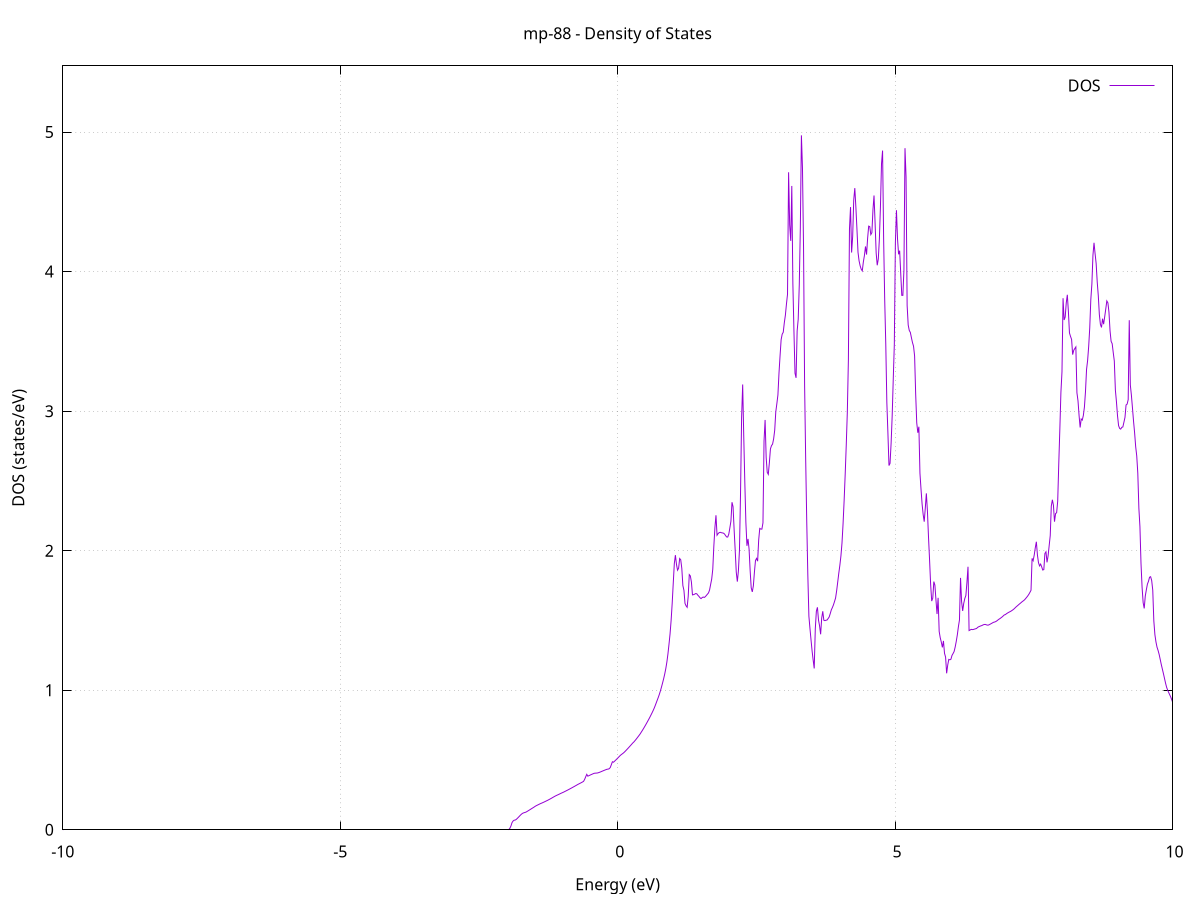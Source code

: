 set title 'mp-88 - Density of States'
set xlabel 'Energy (eV)'
set ylabel 'DOS (states/eV)'
set grid
set xrange [-10:10]
set yrange [0:5.474]
set xzeroaxis lt -1
set terminal png size 800,600
set output 'mp-88_dos_gnuplot.png'
plot '-' using 1:2 with lines title 'DOS'
-22.247900 0.000000
-22.228600 0.000000
-22.209400 0.000000
-22.190100 0.000000
-22.170900 0.000000
-22.151700 0.000000
-22.132400 0.000000
-22.113200 0.000000
-22.093900 0.000000
-22.074700 0.000000
-22.055400 0.000000
-22.036200 0.000000
-22.016900 0.000000
-21.997700 0.000000
-21.978400 0.000000
-21.959200 0.000000
-21.939900 0.000000
-21.920700 0.000000
-21.901400 0.000000
-21.882200 0.000000
-21.862900 0.000000
-21.843700 0.000000
-21.824500 0.000000
-21.805200 0.000000
-21.786000 0.000000
-21.766700 0.000000
-21.747500 0.000000
-21.728200 0.000000
-21.709000 0.000000
-21.689700 0.000000
-21.670500 0.000000
-21.651200 0.000000
-21.632000 0.000000
-21.612700 0.000000
-21.593500 0.000000
-21.574200 0.000000
-21.555000 0.000000
-21.535800 0.000000
-21.516500 0.000000
-21.497300 0.000000
-21.478000 0.000000
-21.458800 0.000000
-21.439500 0.000000
-21.420300 0.000000
-21.401000 0.000000
-21.381800 0.000000
-21.362500 0.000000
-21.343300 0.000000
-21.324000 0.000000
-21.304800 0.000000
-21.285500 0.000000
-21.266300 0.000000
-21.247000 0.000000
-21.227800 0.000000
-21.208600 0.000000
-21.189300 0.000000
-21.170100 0.000000
-21.150800 0.000000
-21.131600 0.000000
-21.112300 0.000000
-21.093100 0.000000
-21.073800 0.000000
-21.054600 0.000000
-21.035300 0.000000
-21.016100 0.000000
-20.996800 0.000000
-20.977600 0.000000
-20.958300 0.000000
-20.939100 0.000000
-20.919900 0.000000
-20.900600 0.000000
-20.881400 0.000000
-20.862100 0.000000
-20.842900 0.000000
-20.823600 0.000000
-20.804400 0.000000
-20.785100 0.000000
-20.765900 0.000000
-20.746600 0.000000
-20.727400 0.000000
-20.708100 0.000000
-20.688900 0.000000
-20.669600 0.000000
-20.650400 0.000000
-20.631100 0.000000
-20.611900 0.000000
-20.592700 0.000000
-20.573400 0.000000
-20.554200 0.000000
-20.534900 0.000000
-20.515700 0.000000
-20.496400 0.018000
-20.477200 0.755700
-20.457900 1.134000
-20.438700 1.608800
-20.419400 6.933100
-20.400200 10.920800
-20.380900 15.797700
-20.361700 26.006700
-20.342400 25.669400
-20.323200 17.732900
-20.304000 15.192400
-20.284700 10.838400
-20.265500 9.467700
-20.246200 12.002000
-20.227000 12.564500
-20.207700 8.863200
-20.188500 11.339300
-20.169200 15.395300
-20.150000 12.627800
-20.130700 12.454200
-20.111500 14.315300
-20.092200 16.291600
-20.073000 22.009800
-20.053700 23.090000
-20.034500 23.375200
-20.015200 24.062200
-19.996000 24.265600
-19.976800 24.472500
-19.957500 31.044300
-19.938300 34.363700
-19.919000 33.205300
-19.899800 47.838200
-19.880500 29.616200
-19.861300 19.227200
-19.842000 13.505700
-19.822800 5.199500
-19.803500 2.704200
-19.784300 1.333600
-19.765000 0.000000
-19.745800 0.000000
-19.726500 0.000000
-19.707300 0.000000
-19.688100 0.000000
-19.668800 0.000000
-19.649600 0.000000
-19.630300 0.000000
-19.611100 0.000000
-19.591800 0.000000
-19.572600 0.000000
-19.553300 0.000000
-19.534100 0.000000
-19.514800 0.000000
-19.495600 0.000000
-19.476300 0.000000
-19.457100 0.000000
-19.437800 0.000000
-19.418600 0.000000
-19.399300 0.000000
-19.380100 0.000000
-19.360900 0.000000
-19.341600 0.000000
-19.322400 0.000000
-19.303100 0.000000
-19.283900 0.000000
-19.264600 0.000000
-19.245400 0.000000
-19.226100 0.000000
-19.206900 0.000000
-19.187600 0.000000
-19.168400 0.000000
-19.149100 0.000000
-19.129900 0.000000
-19.110600 0.000000
-19.091400 0.000000
-19.072200 0.000000
-19.052900 0.000000
-19.033700 0.000000
-19.014400 0.000000
-18.995200 0.000000
-18.975900 0.000000
-18.956700 0.000000
-18.937400 0.000000
-18.918200 0.000000
-18.898900 0.000000
-18.879700 0.000000
-18.860400 0.000000
-18.841200 0.000000
-18.821900 0.000000
-18.802700 0.000000
-18.783500 0.000000
-18.764200 0.000000
-18.745000 0.000000
-18.725700 0.000000
-18.706500 0.000000
-18.687200 0.000000
-18.668000 0.000000
-18.648700 0.000000
-18.629500 0.000000
-18.610200 0.000000
-18.591000 0.000000
-18.571700 0.000000
-18.552500 0.000000
-18.533200 0.000000
-18.514000 0.000000
-18.494700 0.000000
-18.475500 0.000000
-18.456300 0.000000
-18.437000 0.000000
-18.417800 0.000000
-18.398500 0.000000
-18.379300 0.000000
-18.360000 0.000000
-18.340800 0.000000
-18.321500 0.000000
-18.302300 0.000000
-18.283000 0.000000
-18.263800 0.000000
-18.244500 0.000000
-18.225300 0.000000
-18.206000 0.000000
-18.186800 0.000000
-18.167600 0.000000
-18.148300 0.000000
-18.129100 0.000000
-18.109800 0.000000
-18.090600 0.000000
-18.071300 0.000000
-18.052100 0.000000
-18.032800 0.000000
-18.013600 0.000000
-17.994300 0.000000
-17.975100 0.000000
-17.955800 0.000000
-17.936600 0.000000
-17.917300 0.000000
-17.898100 0.000000
-17.878800 0.000000
-17.859600 0.000000
-17.840400 0.000000
-17.821100 0.000000
-17.801900 0.000000
-17.782600 0.000000
-17.763400 0.000000
-17.744100 0.000000
-17.724900 0.000000
-17.705600 0.000000
-17.686400 0.000000
-17.667100 0.000000
-17.647900 0.000000
-17.628600 0.000000
-17.609400 0.000000
-17.590100 0.000000
-17.570900 0.000000
-17.551700 0.000000
-17.532400 0.000000
-17.513200 0.000000
-17.493900 0.000000
-17.474700 0.000000
-17.455400 0.000000
-17.436200 0.000000
-17.416900 0.000000
-17.397700 0.000000
-17.378400 0.000000
-17.359200 0.000000
-17.339900 0.000000
-17.320700 0.000000
-17.301400 0.000000
-17.282200 0.000000
-17.262900 0.000000
-17.243700 0.000000
-17.224500 0.000000
-17.205200 0.000000
-17.186000 0.000000
-17.166700 0.000000
-17.147500 0.000000
-17.128200 0.000000
-17.109000 0.000000
-17.089700 0.000000
-17.070500 0.000000
-17.051200 0.000000
-17.032000 0.000000
-17.012700 0.000000
-16.993500 0.000000
-16.974200 0.000000
-16.955000 0.000000
-16.935800 0.000000
-16.916500 0.000000
-16.897300 0.000000
-16.878000 0.000000
-16.858800 0.000000
-16.839500 0.000000
-16.820300 0.000000
-16.801000 0.000000
-16.781800 0.000000
-16.762500 0.000000
-16.743300 0.000000
-16.724000 0.000000
-16.704800 0.000000
-16.685500 0.000000
-16.666300 0.000000
-16.647000 0.000000
-16.627800 0.000000
-16.608600 0.000000
-16.589300 0.000000
-16.570100 0.000000
-16.550800 0.000000
-16.531600 0.000000
-16.512300 0.000000
-16.493100 0.000000
-16.473800 0.000000
-16.454600 0.000000
-16.435300 0.000000
-16.416100 0.000000
-16.396800 0.000000
-16.377600 0.000000
-16.358300 0.000000
-16.339100 0.000000
-16.319900 0.000000
-16.300600 0.000000
-16.281400 0.000000
-16.262100 0.000000
-16.242900 0.000000
-16.223600 0.000000
-16.204400 0.000000
-16.185100 0.000000
-16.165900 0.000000
-16.146600 0.000000
-16.127400 0.000000
-16.108100 0.000000
-16.088900 0.000000
-16.069600 0.000000
-16.050400 0.000000
-16.031100 0.000000
-16.011900 0.000000
-15.992700 0.000000
-15.973400 0.000000
-15.954200 0.000000
-15.934900 0.000000
-15.915700 0.000000
-15.896400 0.000000
-15.877200 0.000000
-15.857900 0.000000
-15.838700 0.000000
-15.819400 0.000000
-15.800200 0.000000
-15.780900 0.000000
-15.761700 0.000000
-15.742400 0.000000
-15.723200 0.000000
-15.704000 0.000000
-15.684700 0.000000
-15.665500 0.000000
-15.646200 0.000000
-15.627000 0.000000
-15.607700 0.000000
-15.588500 0.000000
-15.569200 0.000000
-15.550000 0.000000
-15.530700 0.000000
-15.511500 0.000000
-15.492200 0.000000
-15.473000 0.000000
-15.453700 0.000000
-15.434500 0.000000
-15.415200 0.000000
-15.396000 0.000000
-15.376800 0.000000
-15.357500 0.000000
-15.338300 0.000000
-15.319000 0.000000
-15.299800 0.000000
-15.280500 0.000000
-15.261300 0.000000
-15.242000 0.000000
-15.222800 0.000000
-15.203500 0.000000
-15.184300 0.000000
-15.165000 0.000000
-15.145800 0.000000
-15.126500 0.000000
-15.107300 0.000000
-15.088100 0.000000
-15.068800 0.000000
-15.049600 0.000000
-15.030300 0.000000
-15.011100 0.000000
-14.991800 0.000000
-14.972600 0.000000
-14.953300 0.000000
-14.934100 0.000000
-14.914800 0.000000
-14.895600 0.000000
-14.876300 0.000000
-14.857100 0.000000
-14.837800 0.000000
-14.818600 0.000000
-14.799400 0.000000
-14.780100 0.000000
-14.760900 0.000000
-14.741600 0.000000
-14.722400 0.000000
-14.703100 0.000000
-14.683900 0.000000
-14.664600 0.000000
-14.645400 0.000000
-14.626100 0.000000
-14.606900 0.000000
-14.587600 0.000000
-14.568400 0.000000
-14.549100 0.000000
-14.529900 0.000000
-14.510600 0.000000
-14.491400 0.000000
-14.472200 0.000000
-14.452900 0.000000
-14.433700 0.000000
-14.414400 0.000000
-14.395200 0.000000
-14.375900 0.000000
-14.356700 0.000000
-14.337400 0.000000
-14.318200 0.000000
-14.298900 0.000000
-14.279700 0.000000
-14.260400 0.000000
-14.241200 0.000000
-14.221900 0.000000
-14.202700 0.000000
-14.183500 0.000000
-14.164200 0.000000
-14.145000 0.000000
-14.125700 0.000000
-14.106500 0.000000
-14.087200 0.000000
-14.068000 0.000000
-14.048700 0.000000
-14.029500 0.000000
-14.010200 0.000000
-13.991000 0.000000
-13.971700 0.000000
-13.952500 0.000000
-13.933200 0.000000
-13.914000 0.000000
-13.894700 0.000000
-13.875500 0.000000
-13.856300 0.000000
-13.837000 0.000000
-13.817800 0.000000
-13.798500 0.000000
-13.779300 0.000000
-13.760000 0.000000
-13.740800 0.000000
-13.721500 0.000000
-13.702300 0.000000
-13.683000 0.000000
-13.663800 0.000000
-13.644500 0.000000
-13.625300 0.000000
-13.606000 0.000000
-13.586800 0.000000
-13.567600 0.000000
-13.548300 0.000000
-13.529100 0.000000
-13.509800 0.000000
-13.490600 0.000000
-13.471300 0.000000
-13.452100 0.000000
-13.432800 0.000000
-13.413600 0.000000
-13.394300 0.000000
-13.375100 0.000000
-13.355800 0.000000
-13.336600 0.000000
-13.317300 0.000000
-13.298100 0.000000
-13.278800 0.000000
-13.259600 0.000000
-13.240400 0.000000
-13.221100 0.000000
-13.201900 0.000000
-13.182600 0.000000
-13.163400 0.000000
-13.144100 0.000000
-13.124900 0.000000
-13.105600 0.000000
-13.086400 0.000000
-13.067100 0.000000
-13.047900 0.000000
-13.028600 0.000000
-13.009400 0.000000
-12.990100 0.000000
-12.970900 0.000000
-12.951700 0.000000
-12.932400 0.000000
-12.913200 0.000000
-12.893900 0.000000
-12.874700 0.000000
-12.855400 0.000000
-12.836200 0.000000
-12.816900 0.000000
-12.797700 0.000000
-12.778400 0.000000
-12.759200 0.000000
-12.739900 0.000000
-12.720700 0.000000
-12.701400 0.000000
-12.682200 0.000000
-12.662900 0.000000
-12.643700 0.000000
-12.624500 0.000000
-12.605200 0.000000
-12.586000 0.000000
-12.566700 0.000000
-12.547500 0.000000
-12.528200 0.000000
-12.509000 0.000000
-12.489700 0.000000
-12.470500 0.000000
-12.451200 0.000000
-12.432000 0.000000
-12.412700 0.000000
-12.393500 0.000000
-12.374200 0.000000
-12.355000 0.000000
-12.335800 0.000000
-12.316500 0.000000
-12.297300 0.000000
-12.278000 0.000000
-12.258800 0.000000
-12.239500 0.000000
-12.220300 0.000000
-12.201000 0.000000
-12.181800 0.000000
-12.162500 0.000000
-12.143300 0.000000
-12.124000 0.000000
-12.104800 0.000000
-12.085500 0.000000
-12.066300 0.000000
-12.047000 0.000000
-12.027800 0.000000
-12.008600 0.000000
-11.989300 0.000000
-11.970100 0.000000
-11.950800 0.000000
-11.931600 0.000000
-11.912300 0.000000
-11.893100 0.000000
-11.873800 0.000000
-11.854600 0.000000
-11.835300 0.000000
-11.816100 0.000000
-11.796800 0.000000
-11.777600 0.000000
-11.758300 0.000000
-11.739100 0.000000
-11.719900 0.000000
-11.700600 0.000000
-11.681400 0.000000
-11.662100 0.000000
-11.642900 0.000000
-11.623600 0.000000
-11.604400 0.000000
-11.585100 0.000000
-11.565900 0.000000
-11.546600 0.000000
-11.527400 0.000000
-11.508100 0.000000
-11.488900 0.000000
-11.469600 0.000000
-11.450400 0.000000
-11.431100 0.000000
-11.411900 0.000000
-11.392700 0.000000
-11.373400 0.000000
-11.354200 0.000000
-11.334900 0.000000
-11.315700 0.000000
-11.296400 0.000000
-11.277200 0.000000
-11.257900 0.000000
-11.238700 0.000000
-11.219400 0.000000
-11.200200 0.000000
-11.180900 0.000000
-11.161700 0.000000
-11.142400 0.000000
-11.123200 0.000000
-11.104000 0.000000
-11.084700 0.000000
-11.065500 0.000000
-11.046200 0.000000
-11.027000 0.000000
-11.007700 0.000000
-10.988500 0.000000
-10.969200 0.000000
-10.950000 0.000000
-10.930700 0.000000
-10.911500 0.000000
-10.892200 0.000000
-10.873000 0.000000
-10.853700 0.000000
-10.834500 0.000000
-10.815300 0.000000
-10.796000 0.000000
-10.776800 0.000000
-10.757500 0.000000
-10.738300 0.000000
-10.719000 0.000000
-10.699800 0.000000
-10.680500 0.000000
-10.661300 0.000000
-10.642000 0.000000
-10.622800 0.000000
-10.603500 0.000000
-10.584300 0.000000
-10.565000 0.000000
-10.545800 0.000000
-10.526500 0.000000
-10.507300 0.000000
-10.488100 0.000000
-10.468800 0.000000
-10.449600 0.000000
-10.430300 0.000000
-10.411100 0.000000
-10.391800 0.000000
-10.372600 0.000000
-10.353300 0.000000
-10.334100 0.000000
-10.314800 0.000000
-10.295600 0.000000
-10.276300 0.000000
-10.257100 0.000000
-10.237800 0.000000
-10.218600 0.000000
-10.199400 0.000000
-10.180100 0.000000
-10.160900 0.000000
-10.141600 0.000000
-10.122400 0.000000
-10.103100 0.000000
-10.083900 0.000000
-10.064600 0.000000
-10.045400 0.000000
-10.026100 0.000000
-10.006900 0.000000
-9.987600 0.000000
-9.968400 0.000000
-9.949100 0.000000
-9.929900 0.000000
-9.910600 0.000000
-9.891400 0.000000
-9.872200 0.000000
-9.852900 0.000000
-9.833700 0.000000
-9.814400 0.000000
-9.795200 0.000000
-9.775900 0.000000
-9.756700 0.000000
-9.737400 0.000000
-9.718200 0.000000
-9.698900 0.000000
-9.679700 0.000000
-9.660400 0.000000
-9.641200 0.000000
-9.621900 0.000000
-9.602700 0.000000
-9.583500 0.000000
-9.564200 0.000000
-9.545000 0.000000
-9.525700 0.000000
-9.506500 0.000000
-9.487200 0.000000
-9.468000 0.000000
-9.448700 0.000000
-9.429500 0.000000
-9.410200 0.000000
-9.391000 0.000000
-9.371700 0.000000
-9.352500 0.000000
-9.333200 0.000000
-9.314000 0.000000
-9.294700 0.000000
-9.275500 0.000000
-9.256300 0.000000
-9.237000 0.000000
-9.217800 0.000000
-9.198500 0.000000
-9.179300 0.000000
-9.160000 0.000000
-9.140800 0.000000
-9.121500 0.000000
-9.102300 0.000000
-9.083000 0.000000
-9.063800 0.000000
-9.044500 0.000000
-9.025300 0.000000
-9.006000 0.000000
-8.986800 0.000000
-8.967600 0.000000
-8.948300 0.000000
-8.929100 0.000000
-8.909800 0.000000
-8.890600 0.000000
-8.871300 0.000000
-8.852100 0.000000
-8.832800 0.000000
-8.813600 0.000000
-8.794300 0.000000
-8.775100 0.000000
-8.755800 0.000000
-8.736600 0.000000
-8.717300 0.000000
-8.698100 0.000000
-8.678800 0.000000
-8.659600 0.000000
-8.640400 0.000000
-8.621100 0.000000
-8.601900 0.000000
-8.582600 0.000000
-8.563400 0.000000
-8.544100 0.000000
-8.524900 0.000000
-8.505600 0.000000
-8.486400 0.000000
-8.467100 0.000000
-8.447900 0.000000
-8.428600 0.000000
-8.409400 0.000000
-8.390100 0.000000
-8.370900 0.000000
-8.351700 0.000000
-8.332400 0.000000
-8.313200 0.000000
-8.293900 0.000000
-8.274700 0.000000
-8.255400 0.000000
-8.236200 0.000000
-8.216900 0.000000
-8.197700 0.000000
-8.178400 0.000000
-8.159200 0.000000
-8.139900 0.000000
-8.120700 0.000000
-8.101400 0.000000
-8.082200 0.000000
-8.062900 0.000000
-8.043700 0.000000
-8.024500 0.000000
-8.005200 0.000000
-7.986000 0.000000
-7.966700 0.000000
-7.947500 0.000000
-7.928200 0.000000
-7.909000 0.000000
-7.889700 0.000000
-7.870500 0.000000
-7.851200 0.000000
-7.832000 0.000000
-7.812700 0.000000
-7.793500 0.000000
-7.774200 0.000000
-7.755000 0.000000
-7.735800 0.000000
-7.716500 0.000000
-7.697300 0.000000
-7.678000 0.000000
-7.658800 0.000000
-7.639500 0.000000
-7.620300 0.000000
-7.601000 0.000000
-7.581800 0.000000
-7.562500 0.000000
-7.543300 0.000000
-7.524000 0.000000
-7.504800 0.000000
-7.485500 0.000000
-7.466300 0.000000
-7.447100 0.000000
-7.427800 0.000000
-7.408600 0.000000
-7.389300 0.000000
-7.370100 0.000000
-7.350800 0.000000
-7.331600 0.000000
-7.312300 0.000000
-7.293100 0.000000
-7.273800 0.000000
-7.254600 0.000000
-7.235300 0.000000
-7.216100 0.000000
-7.196800 0.000000
-7.177600 0.000000
-7.158300 0.000000
-7.139100 0.000000
-7.119900 0.000000
-7.100600 0.000000
-7.081400 0.000000
-7.062100 0.000000
-7.042900 0.000000
-7.023600 0.000000
-7.004400 0.000000
-6.985100 0.000000
-6.965900 0.000000
-6.946600 0.000000
-6.927400 0.000000
-6.908100 0.000000
-6.888900 0.000000
-6.869600 0.000000
-6.850400 0.000000
-6.831200 0.000000
-6.811900 0.000000
-6.792700 0.000000
-6.773400 0.000000
-6.754200 0.000000
-6.734900 0.000000
-6.715700 0.000000
-6.696400 0.000000
-6.677200 0.000000
-6.657900 0.000000
-6.638700 0.000000
-6.619400 0.000000
-6.600200 0.000000
-6.580900 0.000000
-6.561700 0.000000
-6.542400 0.000000
-6.523200 0.000000
-6.504000 0.000000
-6.484700 0.000000
-6.465500 0.000000
-6.446200 0.000000
-6.427000 0.000000
-6.407700 0.000000
-6.388500 0.000000
-6.369200 0.000000
-6.350000 0.000000
-6.330700 0.000000
-6.311500 0.000000
-6.292200 0.000000
-6.273000 0.000000
-6.253700 0.000000
-6.234500 0.000000
-6.215300 0.000000
-6.196000 0.000000
-6.176800 0.000000
-6.157500 0.000000
-6.138300 0.000000
-6.119000 0.000000
-6.099800 0.000000
-6.080500 0.000000
-6.061300 0.000000
-6.042000 0.000000
-6.022800 0.000000
-6.003500 0.000000
-5.984300 0.000000
-5.965000 0.000000
-5.945800 0.000000
-5.926500 0.000000
-5.907300 0.000000
-5.888100 0.000000
-5.868800 0.000000
-5.849600 0.000000
-5.830300 0.000000
-5.811100 0.000000
-5.791800 0.000000
-5.772600 0.000000
-5.753300 0.000000
-5.734100 0.000000
-5.714800 0.000000
-5.695600 0.000000
-5.676300 0.000000
-5.657100 0.000000
-5.637800 0.000000
-5.618600 0.000000
-5.599400 0.000000
-5.580100 0.000000
-5.560900 0.000000
-5.541600 0.000000
-5.522400 0.000000
-5.503100 0.000000
-5.483900 0.000000
-5.464600 0.000000
-5.445400 0.000000
-5.426100 0.000000
-5.406900 0.000000
-5.387600 0.000000
-5.368400 0.000000
-5.349100 0.000000
-5.329900 0.000000
-5.310600 0.000000
-5.291400 0.000000
-5.272200 0.000000
-5.252900 0.000000
-5.233700 0.000000
-5.214400 0.000000
-5.195200 0.000000
-5.175900 0.000000
-5.156700 0.000000
-5.137400 0.000000
-5.118200 0.000000
-5.098900 0.000000
-5.079700 0.000000
-5.060400 0.000000
-5.041200 0.000000
-5.021900 0.000000
-5.002700 0.000000
-4.983500 0.000000
-4.964200 0.000000
-4.945000 0.000000
-4.925700 0.000000
-4.906500 0.000000
-4.887200 0.000000
-4.868000 0.000000
-4.848700 0.000000
-4.829500 0.000000
-4.810200 0.000000
-4.791000 0.000000
-4.771700 0.000000
-4.752500 0.000000
-4.733200 0.000000
-4.714000 0.000000
-4.694700 0.000000
-4.675500 0.000000
-4.656300 0.000000
-4.637000 0.000000
-4.617800 0.000000
-4.598500 0.000000
-4.579300 0.000000
-4.560000 0.000000
-4.540800 0.000000
-4.521500 0.000000
-4.502300 0.000000
-4.483000 0.000000
-4.463800 0.000000
-4.444500 0.000000
-4.425300 0.000000
-4.406000 0.000000
-4.386800 0.000000
-4.367600 0.000000
-4.348300 0.000000
-4.329100 0.000000
-4.309800 0.000000
-4.290600 0.000000
-4.271300 0.000000
-4.252100 0.000000
-4.232800 0.000000
-4.213600 0.000000
-4.194300 0.000000
-4.175100 0.000000
-4.155800 0.000000
-4.136600 0.000000
-4.117300 0.000000
-4.098100 0.000000
-4.078800 0.000000
-4.059600 0.000000
-4.040400 0.000000
-4.021100 0.000000
-4.001900 0.000000
-3.982600 0.000000
-3.963400 0.000000
-3.944100 0.000000
-3.924900 0.000000
-3.905600 0.000000
-3.886400 0.000000
-3.867100 0.000000
-3.847900 0.000000
-3.828600 0.000000
-3.809400 0.000000
-3.790100 0.000000
-3.770900 0.000000
-3.751700 0.000000
-3.732400 0.000000
-3.713200 0.000000
-3.693900 0.000000
-3.674700 0.000000
-3.655400 0.000000
-3.636200 0.000000
-3.616900 0.000000
-3.597700 0.000000
-3.578400 0.000000
-3.559200 0.000000
-3.539900 0.000000
-3.520700 0.000000
-3.501400 0.000000
-3.482200 0.000000
-3.463000 0.000000
-3.443700 0.000000
-3.424500 0.000000
-3.405200 0.000000
-3.386000 0.000000
-3.366700 0.000000
-3.347500 0.000000
-3.328200 0.000000
-3.309000 0.000000
-3.289700 0.000000
-3.270500 0.000000
-3.251200 0.000000
-3.232000 0.000000
-3.212700 0.000000
-3.193500 0.000000
-3.174200 0.000000
-3.155000 0.000000
-3.135800 0.000000
-3.116500 0.000000
-3.097300 0.000000
-3.078000 0.000000
-3.058800 0.000000
-3.039500 0.000000
-3.020300 0.000000
-3.001000 0.000000
-2.981800 0.000000
-2.962500 0.000000
-2.943300 0.000000
-2.924000 0.000000
-2.904800 0.000000
-2.885500 0.000000
-2.866300 0.000000
-2.847100 0.000000
-2.827800 0.000000
-2.808600 0.000000
-2.789300 0.000000
-2.770100 0.000000
-2.750800 0.000000
-2.731600 0.000000
-2.712300 0.000000
-2.693100 0.000000
-2.673800 0.000000
-2.654600 0.000000
-2.635300 0.000000
-2.616100 0.000000
-2.596800 0.000000
-2.577600 0.000000
-2.558300 0.000000
-2.539100 0.000000
-2.519900 0.000000
-2.500600 0.000000
-2.481400 0.000000
-2.462100 0.000000
-2.442900 0.000000
-2.423600 0.000000
-2.404400 0.000000
-2.385100 0.000000
-2.365900 0.000000
-2.346600 0.000000
-2.327400 0.000000
-2.308100 0.000000
-2.288900 0.000000
-2.269600 0.000000
-2.250400 0.000000
-2.231200 0.000000
-2.211900 0.000000
-2.192700 0.000000
-2.173400 0.000000
-2.154200 0.000000
-2.134900 0.000000
-2.115700 0.000000
-2.096400 0.000000
-2.077200 0.000000
-2.057900 0.000000
-2.038700 0.000000
-2.019400 0.000000
-2.000200 0.000000
-1.980900 0.000000
-1.961700 0.001700
-1.942400 0.010600
-1.923200 0.027100
-1.904000 0.050900
-1.884700 0.062700
-1.865500 0.068400
-1.846200 0.069700
-1.827000 0.074300
-1.807700 0.081800
-1.788500 0.089600
-1.769200 0.097600
-1.750000 0.105700
-1.730700 0.112800
-1.711500 0.118300
-1.692200 0.121600
-1.673000 0.123800
-1.653700 0.126400
-1.634500 0.130700
-1.615300 0.135400
-1.596000 0.140200
-1.576800 0.145000
-1.557500 0.149800
-1.538300 0.154600
-1.519000 0.159400
-1.499800 0.164400
-1.480500 0.169600
-1.461300 0.173600
-1.442000 0.177500
-1.422800 0.181200
-1.403500 0.185100
-1.384300 0.188600
-1.365000 0.191700
-1.345800 0.195200
-1.326500 0.198700
-1.307300 0.202400
-1.288100 0.206100
-1.268800 0.209800
-1.249600 0.213700
-1.230300 0.217800
-1.211100 0.222000
-1.191800 0.226300
-1.172600 0.230700
-1.153300 0.235200
-1.134100 0.239600
-1.114800 0.243600
-1.095600 0.247300
-1.076300 0.250700
-1.057100 0.254300
-1.037800 0.258100
-1.018600 0.261800
-0.999400 0.265200
-0.980100 0.268600
-0.960900 0.272400
-0.941600 0.276300
-0.922400 0.280200
-0.903100 0.284100
-0.883900 0.288100
-0.864600 0.292200
-0.845400 0.296300
-0.826100 0.300500
-0.806900 0.304700
-0.787600 0.309000
-0.768400 0.313300
-0.749100 0.317600
-0.729900 0.322000
-0.710600 0.326300
-0.691400 0.330200
-0.672200 0.334100
-0.652900 0.338100
-0.633700 0.342400
-0.614400 0.346900
-0.595200 0.360900
-0.575900 0.379700
-0.556700 0.397200
-0.537400 0.384100
-0.518200 0.387800
-0.498900 0.391400
-0.479700 0.394900
-0.460400 0.398300
-0.441200 0.401600
-0.421900 0.404800
-0.402700 0.405700
-0.383500 0.406200
-0.364200 0.407000
-0.345000 0.409200
-0.325700 0.412000
-0.306500 0.415000
-0.287200 0.418300
-0.268000 0.421500
-0.248700 0.424800
-0.229500 0.427900
-0.210200 0.430900
-0.191000 0.433800
-0.171700 0.434700
-0.152500 0.437400
-0.133200 0.446000
-0.114000 0.466000
-0.094700 0.487500
-0.075500 0.484000
-0.056300 0.491100
-0.037000 0.498500
-0.017800 0.506000
0.001500 0.513700
0.020700 0.521600
0.040000 0.529700
0.059200 0.536600
0.078500 0.542500
0.097700 0.548200
0.117000 0.554800
0.136200 0.562400
0.155500 0.570500
0.174700 0.578600
0.194000 0.586900
0.213200 0.595300
0.232400 0.603800
0.251700 0.612400
0.270900 0.621300
0.290200 0.628400
0.309400 0.637200
0.328700 0.646500
0.347900 0.656300
0.367200 0.666400
0.386400 0.676400
0.405700 0.686900
0.424900 0.699100
0.444200 0.711000
0.463400 0.723400
0.482700 0.736300
0.501900 0.749500
0.521100 0.763000
0.540400 0.776800
0.559600 0.790900
0.578900 0.805300
0.598100 0.820400
0.617400 0.835800
0.636600 0.851700
0.655900 0.868900
0.675100 0.887800
0.694400 0.908300
0.713600 0.928700
0.732900 0.949200
0.752100 0.971100
0.771400 0.995900
0.790600 1.023400
0.809900 1.052200
0.829100 1.082300
0.848300 1.115700
0.867600 1.154400
0.886800 1.200600
0.906100 1.259300
0.925300 1.328700
0.944600 1.403800
0.963800 1.501000
0.983100 1.623200
1.002300 1.767500
1.021600 1.908200
1.040800 1.967900
1.060100 1.902400
1.079300 1.860000
1.098600 1.874000
1.117800 1.943900
1.137000 1.934600
1.156300 1.873300
1.175500 1.750100
1.194800 1.715800
1.214000 1.622200
1.233300 1.604700
1.252500 1.594200
1.271800 1.672400
1.291000 1.828400
1.310300 1.819200
1.329500 1.775100
1.348800 1.683100
1.368000 1.685000
1.387300 1.688100
1.406500 1.692800
1.425800 1.691300
1.445000 1.681100
1.464200 1.673000
1.483500 1.663000
1.502700 1.656500
1.522000 1.663400
1.541200 1.667900
1.560500 1.665000
1.579700 1.670100
1.599000 1.679200
1.618200 1.688200
1.637500 1.697500
1.656700 1.718300
1.676000 1.758200
1.695200 1.796800
1.714500 1.866900
1.733700 2.032400
1.752900 2.164900
1.772200 2.253700
1.791400 2.110600
1.810700 2.122100
1.829900 2.129400
1.849200 2.131600
1.868400 2.128900
1.887700 2.127400
1.906900 2.125600
1.926200 2.119500
1.945400 2.107800
1.964700 2.098100
1.983900 2.097800
2.003200 2.118300
2.022400 2.163600
2.041700 2.211500
2.060900 2.347100
2.080100 2.315000
2.099400 2.149700
2.118600 2.002300
2.137900 1.845400
2.157100 1.778300
2.176400 1.855000
2.195600 2.005000
2.214900 2.413900
2.234100 2.954400
2.253400 3.190800
2.272600 2.820400
2.291900 2.491700
2.311100 2.202400
2.330400 2.034900
2.349600 2.084300
2.368800 2.011400
2.388100 1.857200
2.407300 1.733600
2.426600 1.704700
2.445800 1.747800
2.465100 1.847000
2.484300 1.929600
2.503600 1.944700
2.522800 1.924600
2.542100 2.077800
2.561300 2.159700
2.580600 2.154500
2.599800 2.154700
2.619100 2.199500
2.638300 2.786500
2.657600 2.936800
2.676800 2.668600
2.696000 2.561300
2.715300 2.546700
2.734500 2.630300
2.753800 2.729700
2.773000 2.752700
2.792300 2.763700
2.811500 2.801600
2.830800 2.863600
2.850000 2.994600
2.869300 3.053100
2.888500 3.115600
2.907800 3.271500
2.927000 3.395400
2.946300 3.511700
2.965500 3.551200
2.984700 3.565200
3.004000 3.634000
3.023200 3.687600
3.042500 3.767600
3.061700 3.837300
3.081000 4.711500
3.100200 4.335200
3.119500 4.220200
3.138700 4.613500
3.158000 3.915100
3.177200 3.576300
3.196500 3.271700
3.215700 3.238500
3.235000 3.574200
3.254200 3.658300
3.273500 3.903800
3.292700 4.315200
3.311900 4.976200
3.331200 4.741900
3.350400 4.172100
3.369700 3.185000
3.388900 2.655600
3.408200 2.206100
3.427400 1.827600
3.446700 1.530400
3.465900 1.443400
3.485200 1.361000
3.504400 1.281700
3.523700 1.215800
3.542900 1.156000
3.562200 1.439800
3.581400 1.565900
3.600600 1.594100
3.619900 1.503000
3.639100 1.461900
3.658400 1.400800
3.677600 1.517300
3.696900 1.565800
3.716100 1.501500
3.735400 1.498800
3.754600 1.501400
3.773900 1.503200
3.793100 1.513400
3.812400 1.525000
3.831600 1.549000
3.850900 1.575600
3.870100 1.592400
3.889300 1.611400
3.908600 1.635400
3.927800 1.660900
3.947100 1.712900
3.966300 1.775000
3.985600 1.838200
4.004800 1.895000
4.024100 1.962300
4.043300 2.054100
4.062600 2.191700
4.081800 2.357900
4.101100 2.547700
4.120300 2.758500
4.139600 2.993300
4.158800 3.369900
4.178100 4.303800
4.197300 4.462200
4.216500 4.136400
4.235800 4.251200
4.255000 4.513400
4.274300 4.598100
4.293500 4.462200
4.312800 4.304700
4.332000 4.138300
4.351300 4.076800
4.370500 4.041000
4.389800 4.017300
4.409000 4.004600
4.428300 4.069000
4.447500 4.114800
4.466800 4.180000
4.486000 4.121800
4.505200 4.238500
4.524500 4.325700
4.543700 4.322200
4.563000 4.265000
4.582200 4.278400
4.601500 4.443000
4.620700 4.545100
4.640000 4.347100
4.659200 4.133200
4.678500 4.045300
4.697700 4.089900
4.717000 4.231900
4.736200 4.462600
4.755500 4.771900
4.774700 4.867000
4.794000 4.229200
4.813200 3.797200
4.832400 3.480400
4.851700 3.061500
4.870900 2.843100
4.890200 2.609900
4.909400 2.625700
4.928700 2.770700
4.947900 2.966100
4.967200 3.227900
4.986400 3.476400
5.005700 4.209700
5.024900 4.439800
5.044200 4.233800
5.063400 4.123700
5.082700 4.149800
5.101900 3.986500
5.121100 3.829500
5.140400 3.829400
5.159600 4.009400
5.178900 4.884200
5.198100 4.677400
5.217400 3.757300
5.236600 3.617000
5.255900 3.578100
5.275100 3.564200
5.294400 3.526600
5.313600 3.491400
5.332900 3.464900
5.352100 3.394600
5.371400 3.121100
5.390600 2.916000
5.409900 2.845300
5.429100 2.888200
5.448300 2.555000
5.467600 2.440700
5.486800 2.335400
5.506100 2.259800
5.525300 2.207700
5.544600 2.304800
5.563800 2.410500
5.583100 2.283900
5.602300 2.099800
5.621600 1.935200
5.640800 1.759000
5.660100 1.638900
5.679300 1.659600
5.698600 1.778400
5.717800 1.752900
5.737000 1.646500
5.756300 1.546200
5.775500 1.662000
5.794800 1.421300
5.814000 1.375800
5.833300 1.345100
5.852500 1.307000
5.871800 1.353400
5.891000 1.264800
5.910300 1.237500
5.929500 1.121200
5.948800 1.180300
5.968000 1.221000
5.987300 1.218000
6.006500 1.222000
6.025800 1.249100
6.045000 1.262600
6.064200 1.277500
6.083500 1.309800
6.102700 1.349900
6.122000 1.396600
6.141200 1.454900
6.160500 1.503500
6.179700 1.805200
6.199000 1.635300
6.218200 1.568400
6.237500 1.622400
6.256700 1.657200
6.276000 1.678800
6.295200 1.772600
6.314500 1.884700
6.333700 1.427600
6.352900 1.431600
6.372200 1.436100
6.391400 1.434400
6.410700 1.435300
6.429900 1.437900
6.449200 1.440100
6.468400 1.442400
6.487700 1.450300
6.506900 1.454700
6.526200 1.458000
6.545400 1.461100
6.564700 1.463600
6.583900 1.467700
6.603200 1.470700
6.622400 1.471700
6.641700 1.469300
6.660900 1.466500
6.680100 1.466600
6.699400 1.470000
6.718600 1.474300
6.737900 1.478500
6.757100 1.482900
6.776400 1.487100
6.795600 1.488800
6.814900 1.492100
6.834100 1.497000
6.853400 1.503200
6.872600 1.508900
6.891900 1.513800
6.911100 1.519600
6.930400 1.525500
6.949600 1.532500
6.968800 1.539700
6.988100 1.541900
7.007300 1.548200
7.026600 1.553100
7.045800 1.557700
7.065100 1.561600
7.084300 1.565500
7.103600 1.570500
7.122800 1.575900
7.142100 1.582000
7.161300 1.589400
7.180600 1.596900
7.199800 1.603500
7.219100 1.610100
7.238300 1.616900
7.257600 1.623100
7.276800 1.629800
7.296000 1.636300
7.315300 1.641600
7.334500 1.648300
7.353800 1.657200
7.373000 1.666400
7.392300 1.676300
7.411500 1.687700
7.430800 1.701500
7.450000 1.716300
7.469300 1.944700
7.488500 1.928400
7.507800 1.968400
7.527000 2.020400
7.546300 2.063900
7.565500 1.969800
7.584700 1.914200
7.604000 1.890800
7.623200 1.903800
7.642500 1.884100
7.661700 1.861300
7.681000 1.864500
7.700200 1.980100
7.719500 1.992200
7.738700 1.916500
7.758000 1.962900
7.777200 2.035600
7.796500 2.107700
7.815700 2.319700
7.835000 2.364800
7.854200 2.325200
7.873400 2.207800
7.892700 2.265600
7.911900 2.272200
7.931200 2.354900
7.950400 2.624600
7.969700 2.871200
7.988900 3.134700
8.008200 3.281900
8.027400 3.808900
8.046700 3.653200
8.065900 3.673600
8.085200 3.775000
8.104400 3.833600
8.123700 3.714300
8.142900 3.560500
8.162200 3.535300
8.181400 3.514100
8.200600 3.404900
8.219900 3.435600
8.239100 3.448400
8.258400 3.460100
8.277600 3.131900
8.296900 3.073800
8.316100 2.969100
8.335400 2.882600
8.354600 2.943500
8.373900 2.935800
8.393100 2.968600
8.412400 3.028300
8.431600 3.137900
8.450900 3.298700
8.470100 3.362800
8.489300 3.463700
8.508600 3.596700
8.527800 3.799100
8.547100 3.910900
8.566300 4.117200
8.585600 4.206100
8.604800 4.128800
8.624100 4.057400
8.643300 3.925900
8.662600 3.827300
8.681800 3.691400
8.701100 3.620800
8.720300 3.599800
8.739600 3.662300
8.758800 3.622900
8.778100 3.676700
8.797300 3.732300
8.816500 3.789700
8.835800 3.775800
8.855000 3.709100
8.874300 3.575500
8.893500 3.500500
8.912800 3.483200
8.932000 3.419700
8.951300 3.359100
8.970500 3.151200
8.989800 3.066900
9.009000 2.966800
9.028300 2.896000
9.047500 2.876100
9.066800 2.871200
9.086000 2.883900
9.105200 2.886400
9.124500 2.920600
9.143700 2.955400
9.163000 3.043800
9.182200 3.050200
9.201500 3.082100
9.220700 3.651600
9.240000 3.187500
9.259200 3.114200
9.278500 3.022700
9.297700 2.928300
9.317000 2.845400
9.336200 2.746000
9.355500 2.678900
9.374700 2.554600
9.394000 2.304100
9.413200 2.171700
9.432400 1.908600
9.451700 1.738800
9.470900 1.627900
9.490200 1.586200
9.509400 1.674600
9.528700 1.719600
9.547900 1.760300
9.567200 1.780600
9.586400 1.809700
9.605700 1.813400
9.624900 1.786200
9.644200 1.716900
9.663400 1.496900
9.682700 1.398500
9.701900 1.346200
9.721100 1.308500
9.740400 1.284900
9.759600 1.256200
9.778900 1.220300
9.798100 1.183900
9.817400 1.151300
9.836600 1.118900
9.855900 1.084500
9.875100 1.050300
9.894400 1.020600
9.913600 0.999900
9.932900 0.982200
9.952100 0.965500
9.971400 0.947900
9.990600 0.927300
10.009900 0.904800
10.029100 0.889000
10.048300 0.878000
10.067600 0.884100
10.086800 0.902100
10.106100 0.914300
10.125300 0.914500
10.144600 0.910400
10.163800 0.905500
10.183100 0.902300
10.202300 0.904200
10.221600 0.910300
10.240800 0.920300
10.260100 0.943200
10.279300 0.976600
10.298600 0.990800
10.317800 1.003800
10.337000 1.018300
10.356300 1.033200
10.375500 1.067800
10.394800 1.385400
10.414000 1.730100
10.433300 1.355300
10.452500 1.276900
10.471800 1.254300
10.491000 1.284900
10.510300 1.325200
10.529500 1.495300
10.548800 1.436800
10.568000 1.374000
10.587300 1.431300
10.606500 1.306100
10.625800 1.244300
10.645000 1.186100
10.664200 1.205500
10.683500 1.207600
10.702700 1.189000
10.722000 1.168200
10.741200 1.137800
10.760500 1.104300
10.779700 1.089600
10.799000 1.087600
10.818200 1.092500
10.837500 1.103200
10.856700 1.122100
10.876000 1.158300
10.895200 1.184600
10.914500 1.220600
10.933700 1.234000
10.952900 1.243600
10.972200 1.265400
10.991400 1.254600
11.010700 1.252700
11.029900 1.256900
11.049200 1.275200
11.068400 1.310200
11.087700 1.348100
11.106900 1.428500
11.126200 1.441100
11.145400 1.505700
11.164700 1.569500
11.183900 1.646800
11.203200 1.753500
11.222400 1.859800
11.241700 2.006700
11.260900 2.162800
11.280100 2.282800
11.299400 2.385400
11.318600 2.464700
11.337900 2.559900
11.357100 3.032700
11.376400 2.802400
11.395600 2.619200
11.414900 2.462800
11.434100 2.341400
11.453400 2.252100
11.472600 2.177700
11.491900 2.145200
11.511100 2.114200
11.530400 2.048600
11.549600 2.000700
11.568800 1.954100
11.588100 1.911300
11.607300 1.878600
11.626600 1.833500
11.645800 1.803500
11.665100 1.731300
11.684300 1.681400
11.703600 1.633500
11.722800 1.579700
11.742100 1.534700
11.761300 1.496400
11.780600 1.458000
11.799800 1.421400
11.819100 1.386000
11.838300 1.352400
11.857500 1.323000
11.876800 1.295700
11.896000 1.270400
11.915300 1.243400
11.934500 1.215700
11.953800 1.183300
11.973000 1.140800
11.992300 1.101500
12.011500 1.076100
12.030800 1.062400
12.050000 1.046700
12.069300 1.033100
12.088500 1.020500
12.107800 1.008600
12.127000 0.997300
12.146300 0.985000
12.165500 0.957800
12.184700 0.949700
12.204000 0.942100
12.223200 0.935100
12.242500 0.928700
12.261700 0.922600
12.281000 0.916400
12.300200 0.911300
12.319500 0.908400
12.338700 0.905300
12.358000 0.901900
12.377200 0.899000
12.396500 0.895100
12.415700 0.890200
12.435000 0.885900
12.454200 0.880900
12.473400 0.859100
12.492700 0.853600
12.511900 0.841500
12.531200 0.836000
12.550400 0.830900
12.569700 0.826900
12.588900 0.825000
12.608200 0.824100
12.627400 0.824300
12.646700 0.825800
12.665900 0.827800
12.685200 0.828200
12.704400 0.826900
12.723700 0.825100
12.742900 0.829100
12.762200 0.841500
12.781400 0.840000
12.800600 0.838000
12.819900 0.838200
12.839100 0.840000
12.858400 0.842500
12.877600 0.845700
12.896900 0.848200
12.916100 0.852900
12.935400 0.858200
12.954600 0.877600
12.973900 0.875900
12.993100 0.870100
13.012400 0.859300
13.031600 1.060200
13.050900 0.791700
13.070100 0.666500
13.089300 0.591500
13.108600 0.569400
13.127800 0.565700
13.147100 0.562000
13.166300 0.558000
13.185600 0.553900
13.204800 0.549600
13.224100 0.545200
13.243300 0.545600
13.262600 0.549000
13.281800 0.552800
13.301100 0.556700
13.320300 0.559700
13.339600 0.561400
13.358800 0.563400
13.378100 0.565900
13.397300 0.568700
13.416500 0.579800
13.435800 0.594500
13.455000 0.629400
13.474300 0.663000
13.493500 0.708700
13.512800 0.780200
13.532000 0.856600
13.551300 0.809200
13.570500 0.569600
13.589800 0.559100
13.609000 0.550400
13.628300 0.543800
13.647500 0.539500
13.666800 0.537300
13.686000 0.536300
13.705200 0.536100
13.724500 0.537100
13.743700 0.539200
13.763000 0.542000
13.782200 0.545500
13.801500 0.550700
13.820700 0.558100
13.840000 0.567600
13.859200 0.579100
13.878500 0.592900
13.897700 0.609300
13.917000 0.629800
13.936200 0.649900
13.955500 0.661100
13.974700 0.668600
13.994000 0.672400
14.013200 0.768900
14.032400 0.749400
14.051700 0.700600
14.070900 0.634800
14.090200 0.554200
14.109400 0.465300
14.128700 0.381800
14.147900 0.318600
14.167200 0.280100
14.186400 0.247700
14.205700 0.212000
14.224900 0.167500
14.244200 0.143400
14.263400 0.123800
14.282700 0.105500
14.301900 0.088600
14.321100 0.073000
14.340400 0.058700
14.359600 0.045800
14.378900 0.034200
14.398100 0.024000
14.417400 0.015500
14.436600 0.008800
14.455900 0.004000
14.475100 0.001100
14.494400 0.000000
14.513600 0.000000
14.532900 0.000000
14.552100 0.000000
14.571400 0.000000
14.590600 0.000000
14.609900 0.000000
14.629100 0.000000
14.648300 0.000000
14.667600 0.000000
14.686800 0.000000
14.706100 0.000000
14.725300 0.000000
14.744600 0.000000
14.763800 0.000000
14.783100 0.000000
14.802300 0.000000
14.821600 0.000000
14.840800 0.000000
14.860100 0.000000
14.879300 0.000000
14.898600 0.000000
14.917800 0.000000
14.937000 0.000000
14.956300 0.000000
14.975500 0.000000
14.994800 0.000000
15.014000 0.000000
15.033300 0.000000
15.052500 0.000000
15.071800 0.000000
15.091000 0.000000
15.110300 0.000000
15.129500 0.000000
15.148800 0.000000
15.168000 0.000000
15.187300 0.000000
15.206500 0.000000
15.225700 0.000000
15.245000 0.000000
15.264200 0.000000
15.283500 0.000000
15.302700 0.000000
15.322000 0.000000
15.341200 0.000000
15.360500 0.000000
15.379700 0.000000
15.399000 0.000000
15.418200 0.000000
15.437500 0.000000
15.456700 0.000000
15.476000 0.000000
15.495200 0.000000
15.514500 0.000000
15.533700 0.000000
15.552900 0.000000
15.572200 0.000000
15.591400 0.000000
15.610700 0.000000
15.629900 0.000000
15.649200 0.000000
15.668400 0.000000
15.687700 0.000000
15.706900 0.000000
15.726200 0.000000
15.745400 0.000000
15.764700 0.000000
15.783900 0.000000
15.803200 0.000000
15.822400 0.000000
15.841600 0.000000
15.860900 0.000000
15.880100 0.000000
15.899400 0.000000
15.918600 0.000000
15.937900 0.000000
15.957100 0.000000
15.976400 0.000000
15.995600 0.000000
16.014900 0.000000
16.034100 0.000000
16.053400 0.000000
16.072600 0.000000
16.091900 0.000000
16.111100 0.000000
16.130400 0.000000
16.149600 0.000000
16.168800 0.000000
16.188100 0.000000
16.207300 0.000000
16.226600 0.000000
16.245800 0.000000
e
